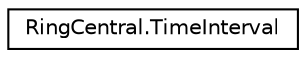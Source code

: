 digraph "Graphical Class Hierarchy"
{
 // LATEX_PDF_SIZE
  edge [fontname="Helvetica",fontsize="10",labelfontname="Helvetica",labelfontsize="10"];
  node [fontname="Helvetica",fontsize="10",shape=record];
  rankdir="LR";
  Node0 [label="RingCentral.TimeInterval",height=0.2,width=0.4,color="black", fillcolor="white", style="filled",URL="$classRingCentral_1_1TimeInterval.html",tooltip=" "];
}
